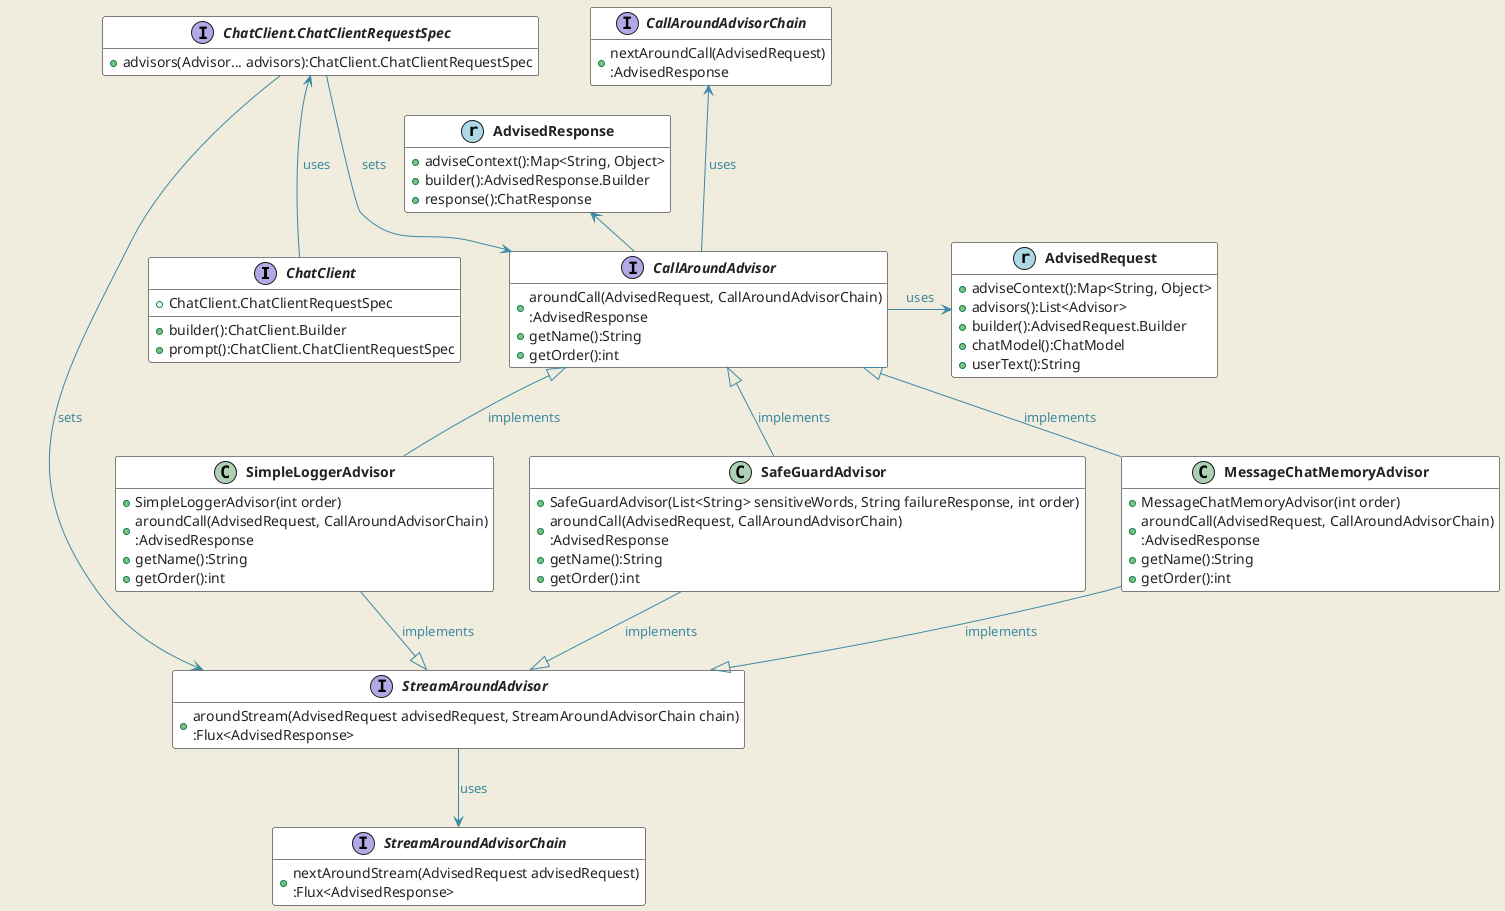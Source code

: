 @startuml
'https://plantuml.com/class-diagram
set namespaceSeparator none
'scale 500 width
'scale 500 height
allowmixing
hide empty attributes
skinparam Handwritten false
skinparam ClassBorderColor black
skinparam BackgroundColor #F0EDDE
skinparam ClassAttributeFontColor #222222
skinparam ClassFontStyle bold
skinparam class {
'FontSize 12
'AttributeFontSize 10
'ArrowFontSize 10
ArrowColor #3C88A3
ArrowFontColor #3C88A3
hide empty attributes
skinparam Handwritten false
skinparam ClassBorderColor black
BackgroundColor #FFFFFF
}
interface ChatClient {
  +ChatClient.ChatClientRequestSpec
  +builder():ChatClient.Builder
  +prompt():ChatClient.ChatClientRequestSpec
}

interface "ChatClient.ChatClientRequestSpec" as ccrs {
  +advisors(Advisor... advisors):ChatClient.ChatClientRequestSpec
}
class SimpleLoggerAdvisor {
  +SimpleLoggerAdvisor(int order)
  +aroundCall(AdvisedRequest, CallAroundAdvisorChain)\n:AdvisedResponse
  +getName():String
  +getOrder():int
}
class MessageChatMemoryAdvisor {
  +MessageChatMemoryAdvisor(int order)
  +aroundCall(AdvisedRequest, CallAroundAdvisorChain)\n:AdvisedResponse
  +getName():String
  +getOrder():int
}
interface "CallAroundAdvisor" as caa {
  +aroundCall(AdvisedRequest, CallAroundAdvisorChain)\n:AdvisedResponse
  +getName():String
  +getOrder():int
}
interface "CallAroundAdvisorChain" as cac {
  +nextAroundCall(AdvisedRequest)\n:AdvisedResponse
}
interface "StreamAroundAdvisor" as saa {
  +aroundStream(AdvisedRequest advisedRequest, StreamAroundAdvisorChain chain)\n:Flux<AdvisedResponse>
}
interface "StreamAroundAdvisorChain" as sac {
  +nextAroundStream(AdvisedRequest advisedRequest)\n:Flux<AdvisedResponse>
}
class "AdvisedRequest" as arq << (r,lightblue)>> {
  +adviseContext():Map<String, Object>
  +advisors():List<Advisor>
  +builder():AdvisedRequest.Builder
  +chatModel():ChatModel
  +userText():String
}
class "AdvisedResponse" as ars << (r,lightblue)>> {
  +adviseContext():Map<String, Object>
    +builder():AdvisedResponse.Builder
    +response():ChatResponse
}

class SafeGuardAdvisor {
  +SafeGuardAdvisor(List<String> sensitiveWords, String failureResponse, int order)
  +aroundCall(AdvisedRequest, CallAroundAdvisorChain)\n:AdvisedResponse
  +getName():String
  +getOrder():int
}

SimpleLoggerAdvisor -up-|> caa:implements
MessageChatMemoryAdvisor -up-|> caa:implements
SafeGuardAdvisor -up-|> caa:implements
caa -up-> cac:uses
caa -right-> arq:uses
caa -left-> ars:uses
saa -down-> sac:uses
SimpleLoggerAdvisor -right[hidden]-> MessageChatMemoryAdvisor:sets
SimpleLoggerAdvisor -down-|> saa:implements
MessageChatMemoryAdvisor -down-|> saa:implements
SafeGuardAdvisor -down-|> saa:implements
ccrs --> caa:sets
ccrs --> saa:sets
ccrs -right[hidden]-> ars
ChatClient -up-> ccrs:uses
ChatClient -down[hidden]-> SimpleLoggerAdvisor

@enduml